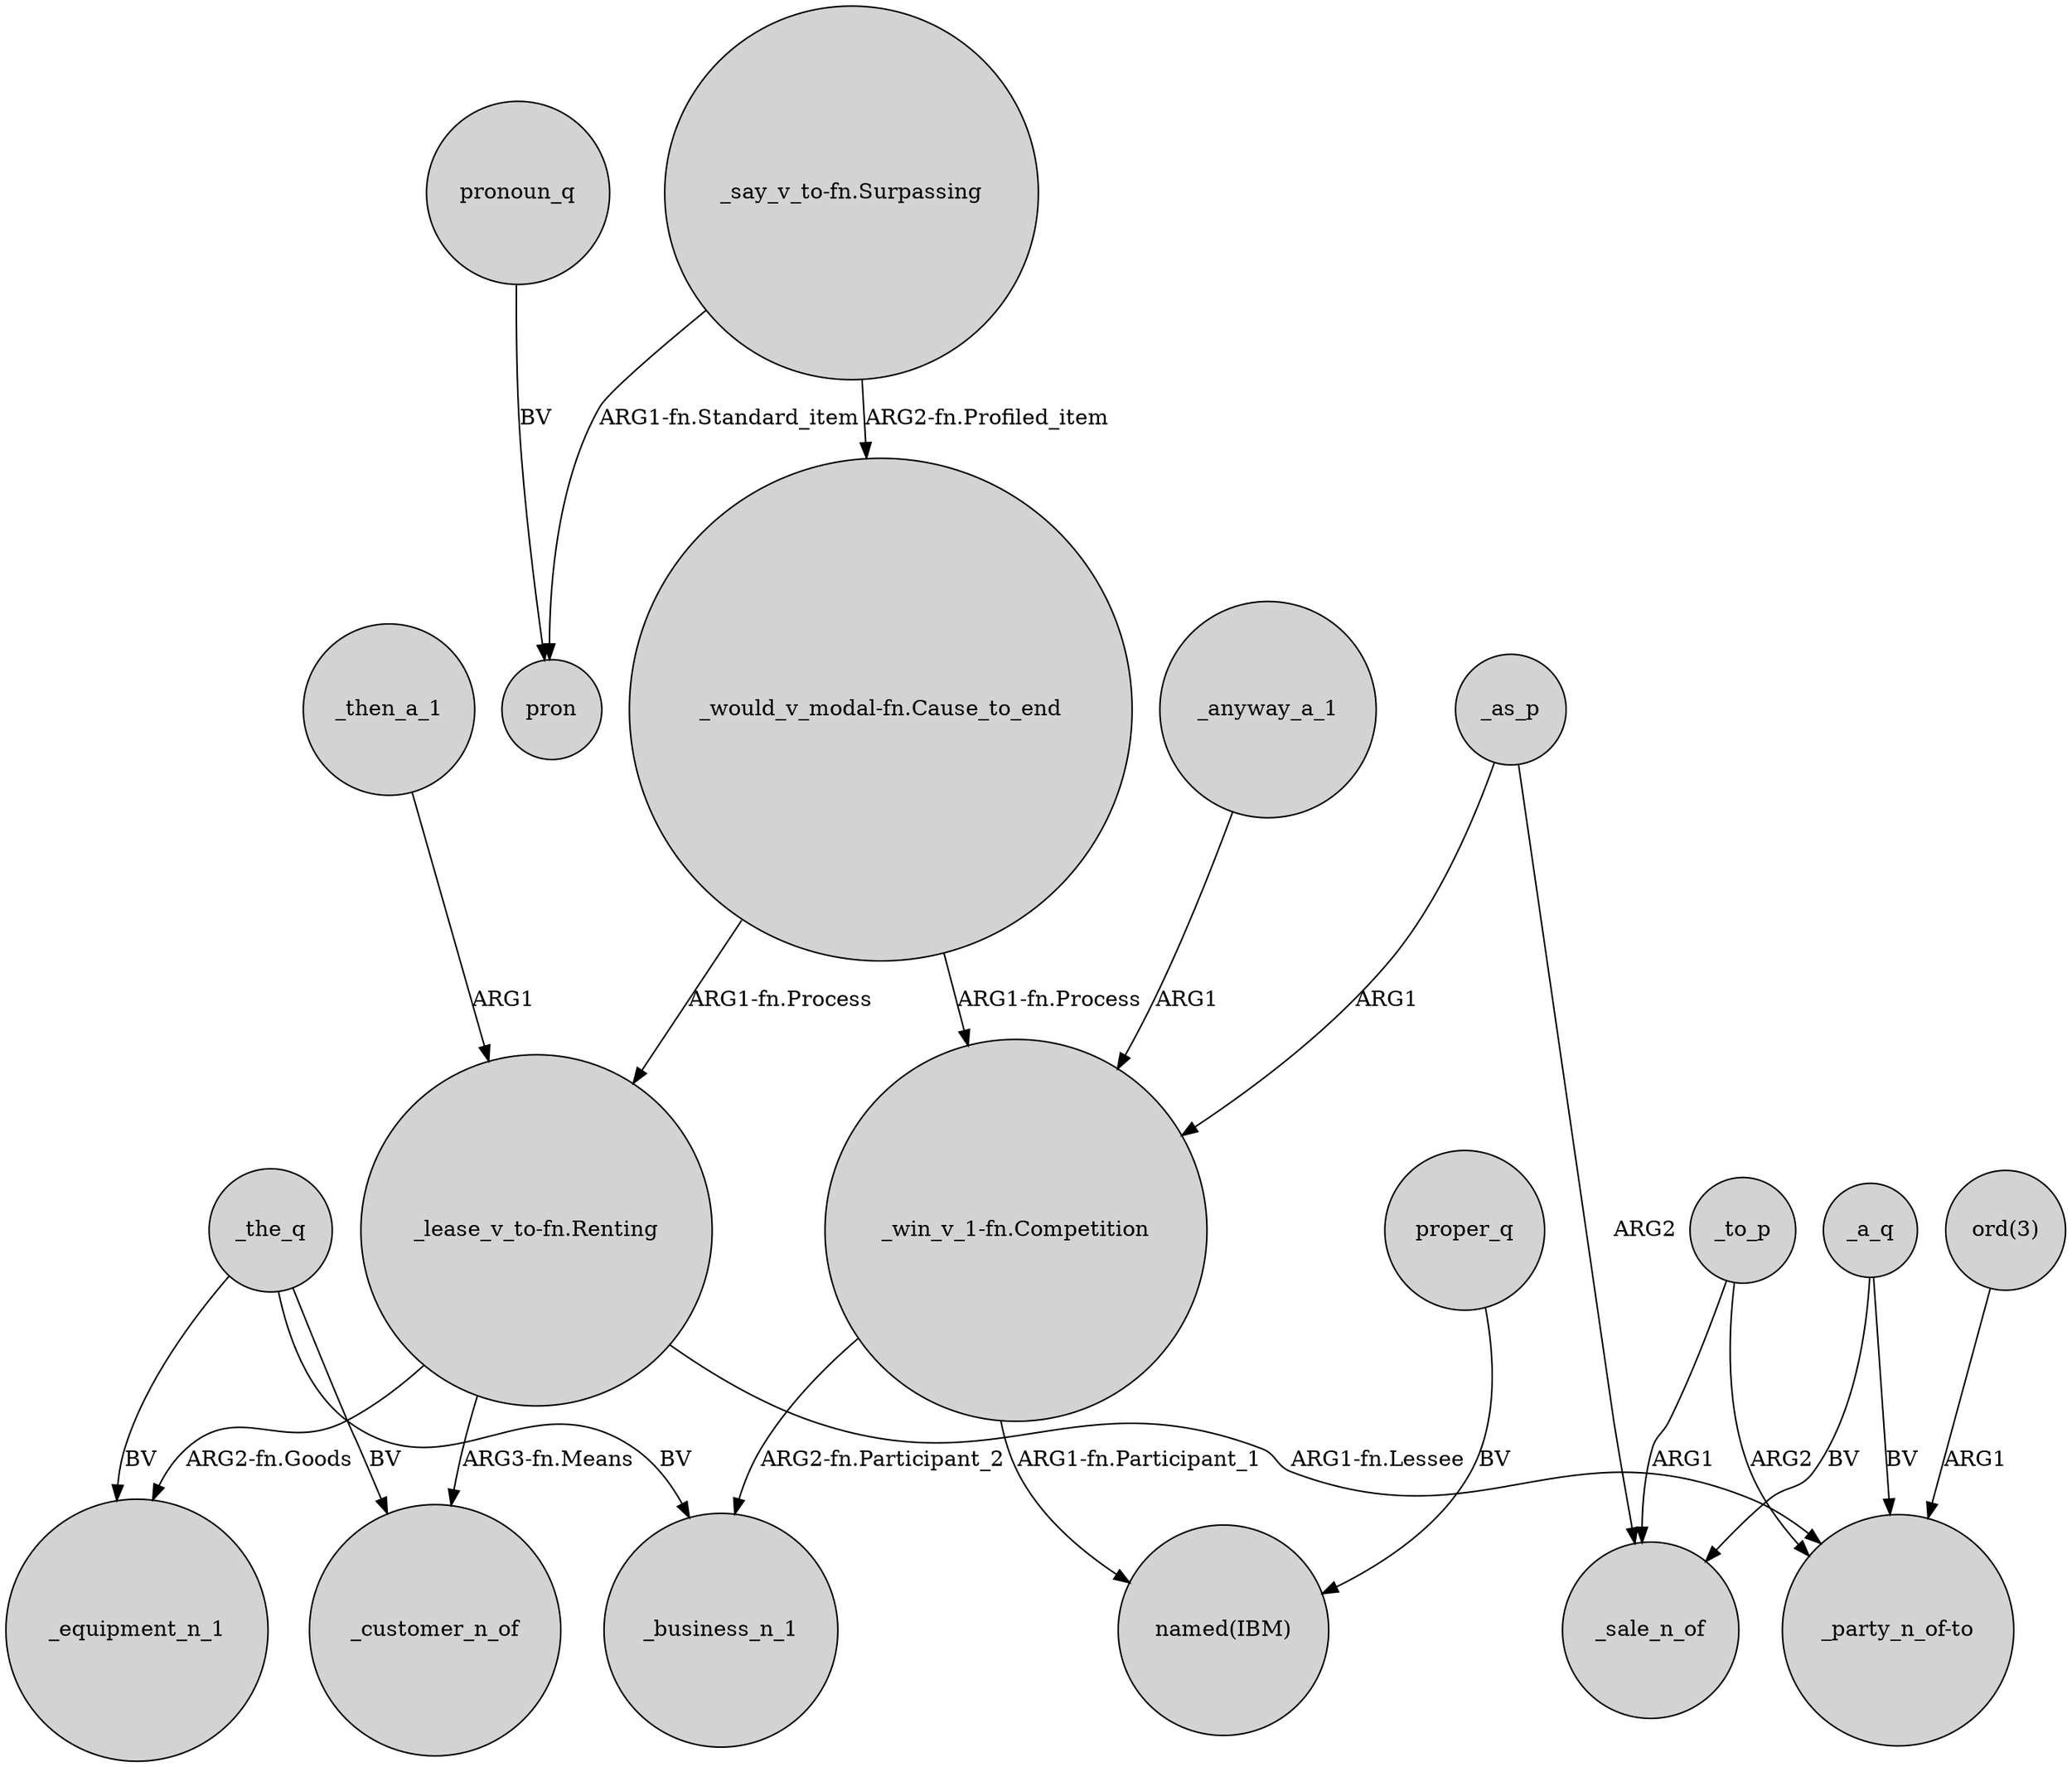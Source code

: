 digraph {
	node [shape=circle style=filled]
	"_win_v_1-fn.Competition" -> _business_n_1 [label="ARG2-fn.Participant_2"]
	"_win_v_1-fn.Competition" -> "named(IBM)" [label="ARG1-fn.Participant_1"]
	_the_q -> _business_n_1 [label=BV]
	_as_p -> "_win_v_1-fn.Competition" [label=ARG1]
	proper_q -> "named(IBM)" [label=BV]
	"ord(3)" -> "_party_n_of-to" [label=ARG1]
	_a_q -> "_party_n_of-to" [label=BV]
	_to_p -> _sale_n_of [label=ARG1]
	"_lease_v_to-fn.Renting" -> _customer_n_of [label="ARG3-fn.Means"]
	pronoun_q -> pron [label=BV]
	_the_q -> _equipment_n_1 [label=BV]
	"_say_v_to-fn.Surpassing" -> "_would_v_modal-fn.Cause_to_end" [label="ARG2-fn.Profiled_item"]
	"_would_v_modal-fn.Cause_to_end" -> "_lease_v_to-fn.Renting" [label="ARG1-fn.Process"]
	"_lease_v_to-fn.Renting" -> "_party_n_of-to" [label="ARG1-fn.Lessee"]
	"_would_v_modal-fn.Cause_to_end" -> "_win_v_1-fn.Competition" [label="ARG1-fn.Process"]
	_anyway_a_1 -> "_win_v_1-fn.Competition" [label=ARG1]
	_a_q -> _sale_n_of [label=BV]
	_to_p -> "_party_n_of-to" [label=ARG2]
	_the_q -> _customer_n_of [label=BV]
	_as_p -> _sale_n_of [label=ARG2]
	"_lease_v_to-fn.Renting" -> _equipment_n_1 [label="ARG2-fn.Goods"]
	_then_a_1 -> "_lease_v_to-fn.Renting" [label=ARG1]
	"_say_v_to-fn.Surpassing" -> pron [label="ARG1-fn.Standard_item"]
}
